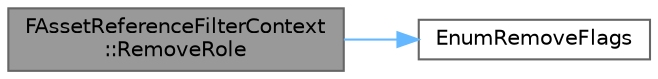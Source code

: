 digraph "FAssetReferenceFilterContext::RemoveRole"
{
 // INTERACTIVE_SVG=YES
 // LATEX_PDF_SIZE
  bgcolor="transparent";
  edge [fontname=Helvetica,fontsize=10,labelfontname=Helvetica,labelfontsize=10];
  node [fontname=Helvetica,fontsize=10,shape=box,height=0.2,width=0.4];
  rankdir="LR";
  Node1 [id="Node000001",label="FAssetReferenceFilterContext\l::RemoveRole",height=0.2,width=0.4,color="gray40", fillcolor="grey60", style="filled", fontcolor="black",tooltip=" "];
  Node1 -> Node2 [id="edge1_Node000001_Node000002",color="steelblue1",style="solid",tooltip=" "];
  Node2 [id="Node000002",label="EnumRemoveFlags",height=0.2,width=0.4,color="grey40", fillcolor="white", style="filled",URL="$d8/de7/EnumClassFlags_8h.html#a8f41d359ab4dfdceb01c60d4024ac697",tooltip=" "];
}
